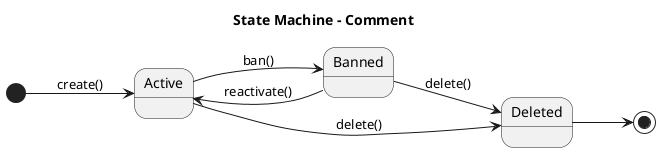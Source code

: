 @startuml
title State Machine - Comment
left to right direction


[*] --> Active : create()

Active --> Banned : ban()
Active --> Deleted : delete()

Banned --> Active : reactivate()
Banned --> Deleted : delete()

Deleted --> [*]

@enduml